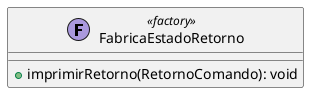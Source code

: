 @startuml

class FabricaEstadoRetorno  << (F,#aa99dd) factory>> {

    + imprimirRetorno(RetornoComando): void
}

@enduml